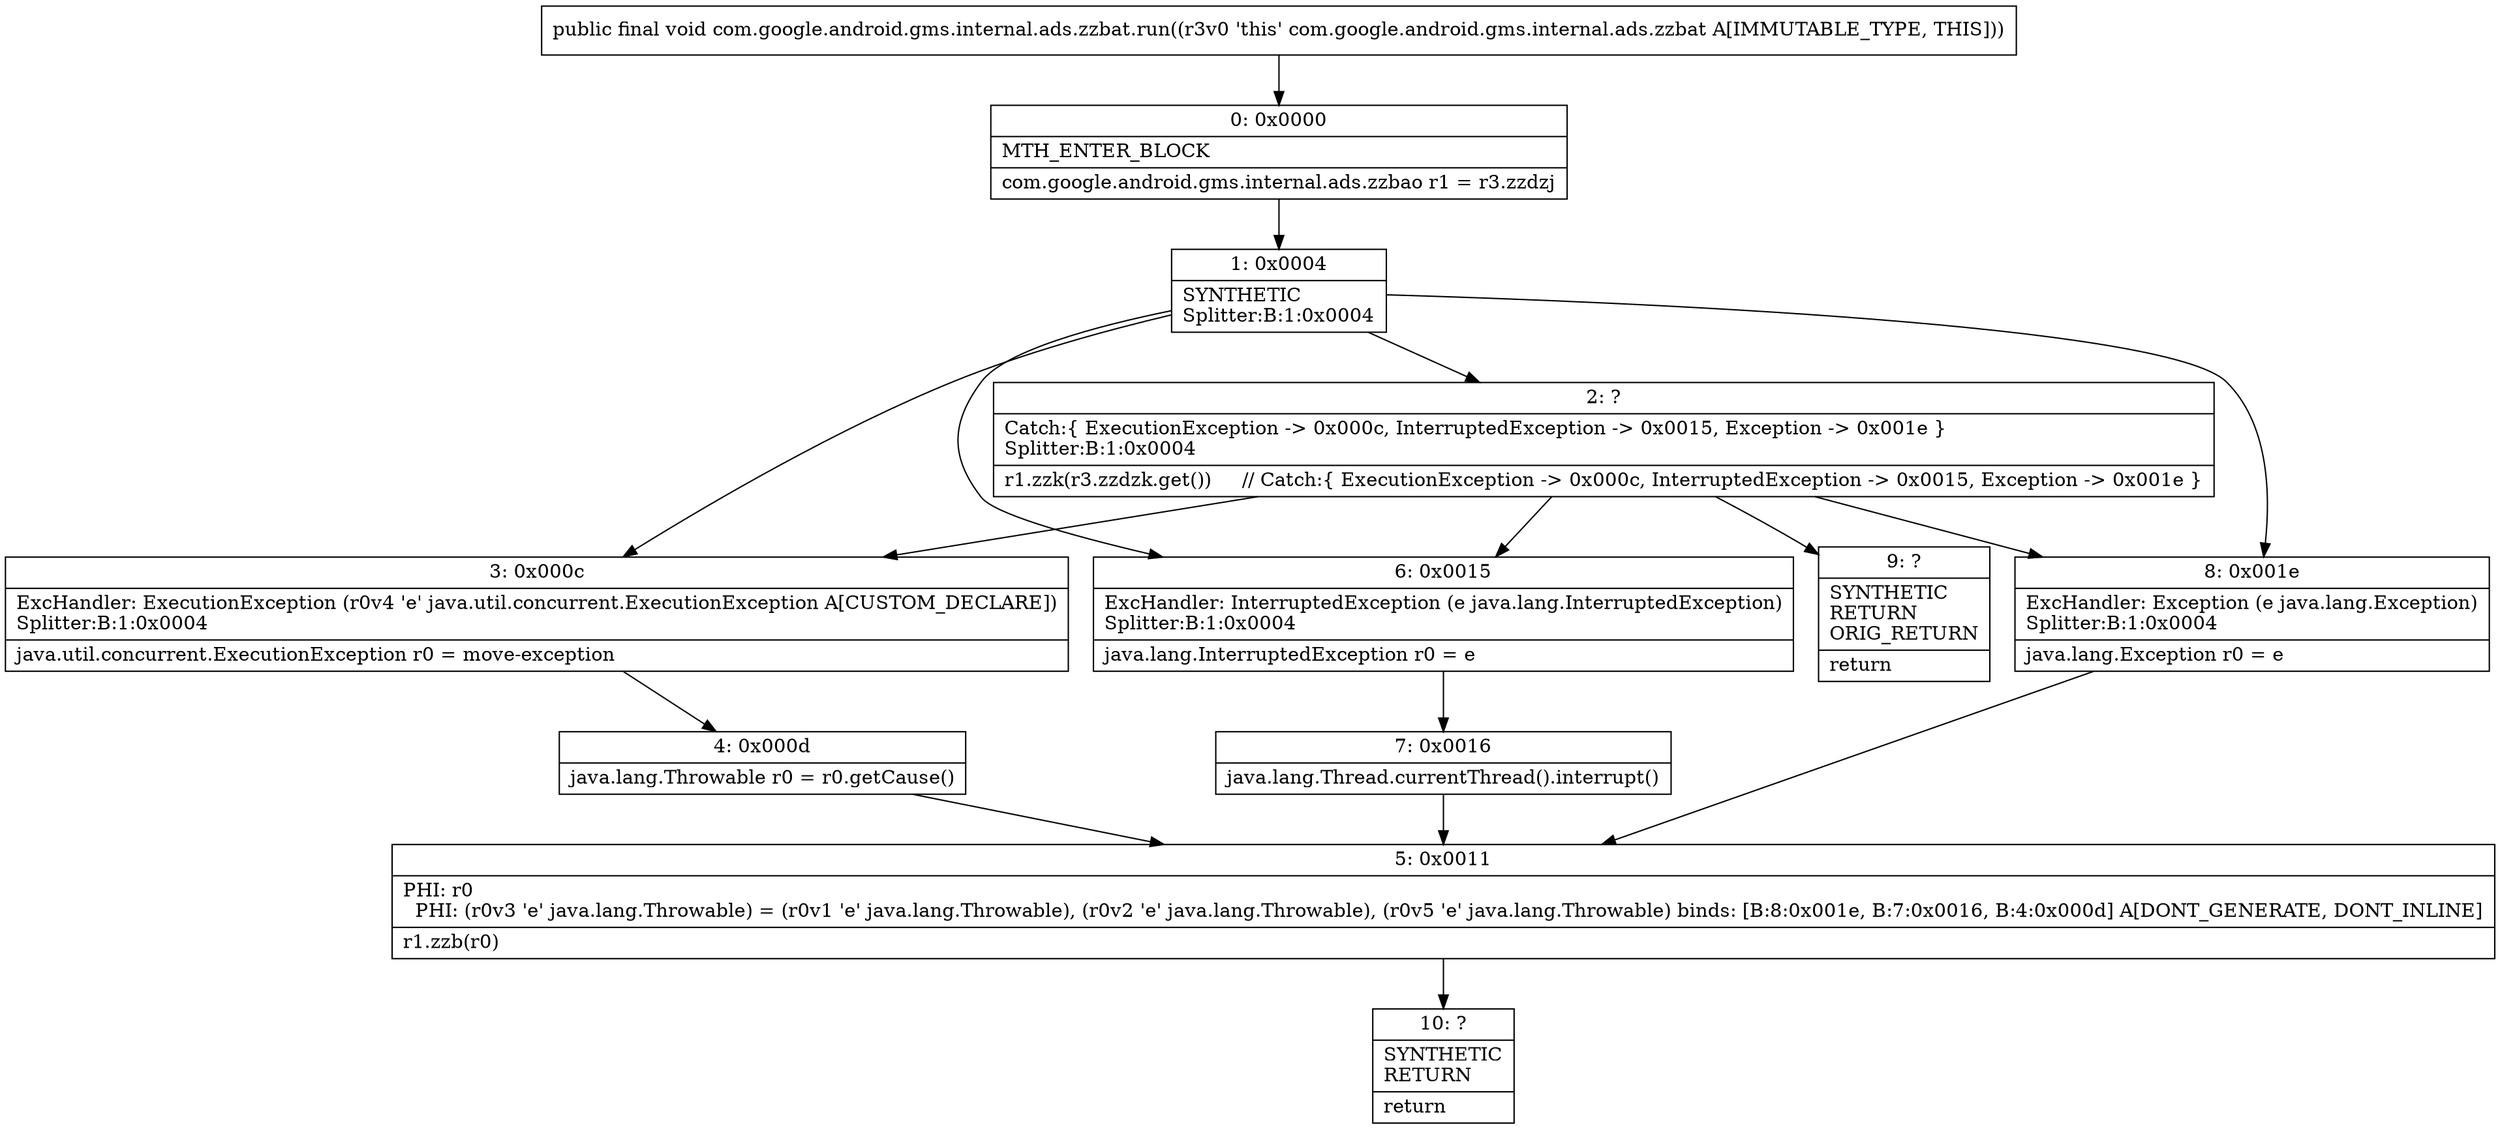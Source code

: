 digraph "CFG forcom.google.android.gms.internal.ads.zzbat.run()V" {
Node_0 [shape=record,label="{0\:\ 0x0000|MTH_ENTER_BLOCK\l|com.google.android.gms.internal.ads.zzbao r1 = r3.zzdzj\l}"];
Node_1 [shape=record,label="{1\:\ 0x0004|SYNTHETIC\lSplitter:B:1:0x0004\l}"];
Node_2 [shape=record,label="{2\:\ ?|Catch:\{ ExecutionException \-\> 0x000c, InterruptedException \-\> 0x0015, Exception \-\> 0x001e \}\lSplitter:B:1:0x0004\l|r1.zzk(r3.zzdzk.get())     \/\/ Catch:\{ ExecutionException \-\> 0x000c, InterruptedException \-\> 0x0015, Exception \-\> 0x001e \}\l}"];
Node_3 [shape=record,label="{3\:\ 0x000c|ExcHandler: ExecutionException (r0v4 'e' java.util.concurrent.ExecutionException A[CUSTOM_DECLARE])\lSplitter:B:1:0x0004\l|java.util.concurrent.ExecutionException r0 = move\-exception\l}"];
Node_4 [shape=record,label="{4\:\ 0x000d|java.lang.Throwable r0 = r0.getCause()\l}"];
Node_5 [shape=record,label="{5\:\ 0x0011|PHI: r0 \l  PHI: (r0v3 'e' java.lang.Throwable) = (r0v1 'e' java.lang.Throwable), (r0v2 'e' java.lang.Throwable), (r0v5 'e' java.lang.Throwable) binds: [B:8:0x001e, B:7:0x0016, B:4:0x000d] A[DONT_GENERATE, DONT_INLINE]\l|r1.zzb(r0)\l}"];
Node_6 [shape=record,label="{6\:\ 0x0015|ExcHandler: InterruptedException (e java.lang.InterruptedException)\lSplitter:B:1:0x0004\l|java.lang.InterruptedException r0 = e\l}"];
Node_7 [shape=record,label="{7\:\ 0x0016|java.lang.Thread.currentThread().interrupt()\l}"];
Node_8 [shape=record,label="{8\:\ 0x001e|ExcHandler: Exception (e java.lang.Exception)\lSplitter:B:1:0x0004\l|java.lang.Exception r0 = e\l}"];
Node_9 [shape=record,label="{9\:\ ?|SYNTHETIC\lRETURN\lORIG_RETURN\l|return\l}"];
Node_10 [shape=record,label="{10\:\ ?|SYNTHETIC\lRETURN\l|return\l}"];
MethodNode[shape=record,label="{public final void com.google.android.gms.internal.ads.zzbat.run((r3v0 'this' com.google.android.gms.internal.ads.zzbat A[IMMUTABLE_TYPE, THIS])) }"];
MethodNode -> Node_0;
Node_0 -> Node_1;
Node_1 -> Node_2;
Node_1 -> Node_3;
Node_1 -> Node_6;
Node_1 -> Node_8;
Node_2 -> Node_3;
Node_2 -> Node_6;
Node_2 -> Node_8;
Node_2 -> Node_9;
Node_3 -> Node_4;
Node_4 -> Node_5;
Node_5 -> Node_10;
Node_6 -> Node_7;
Node_7 -> Node_5;
Node_8 -> Node_5;
}

